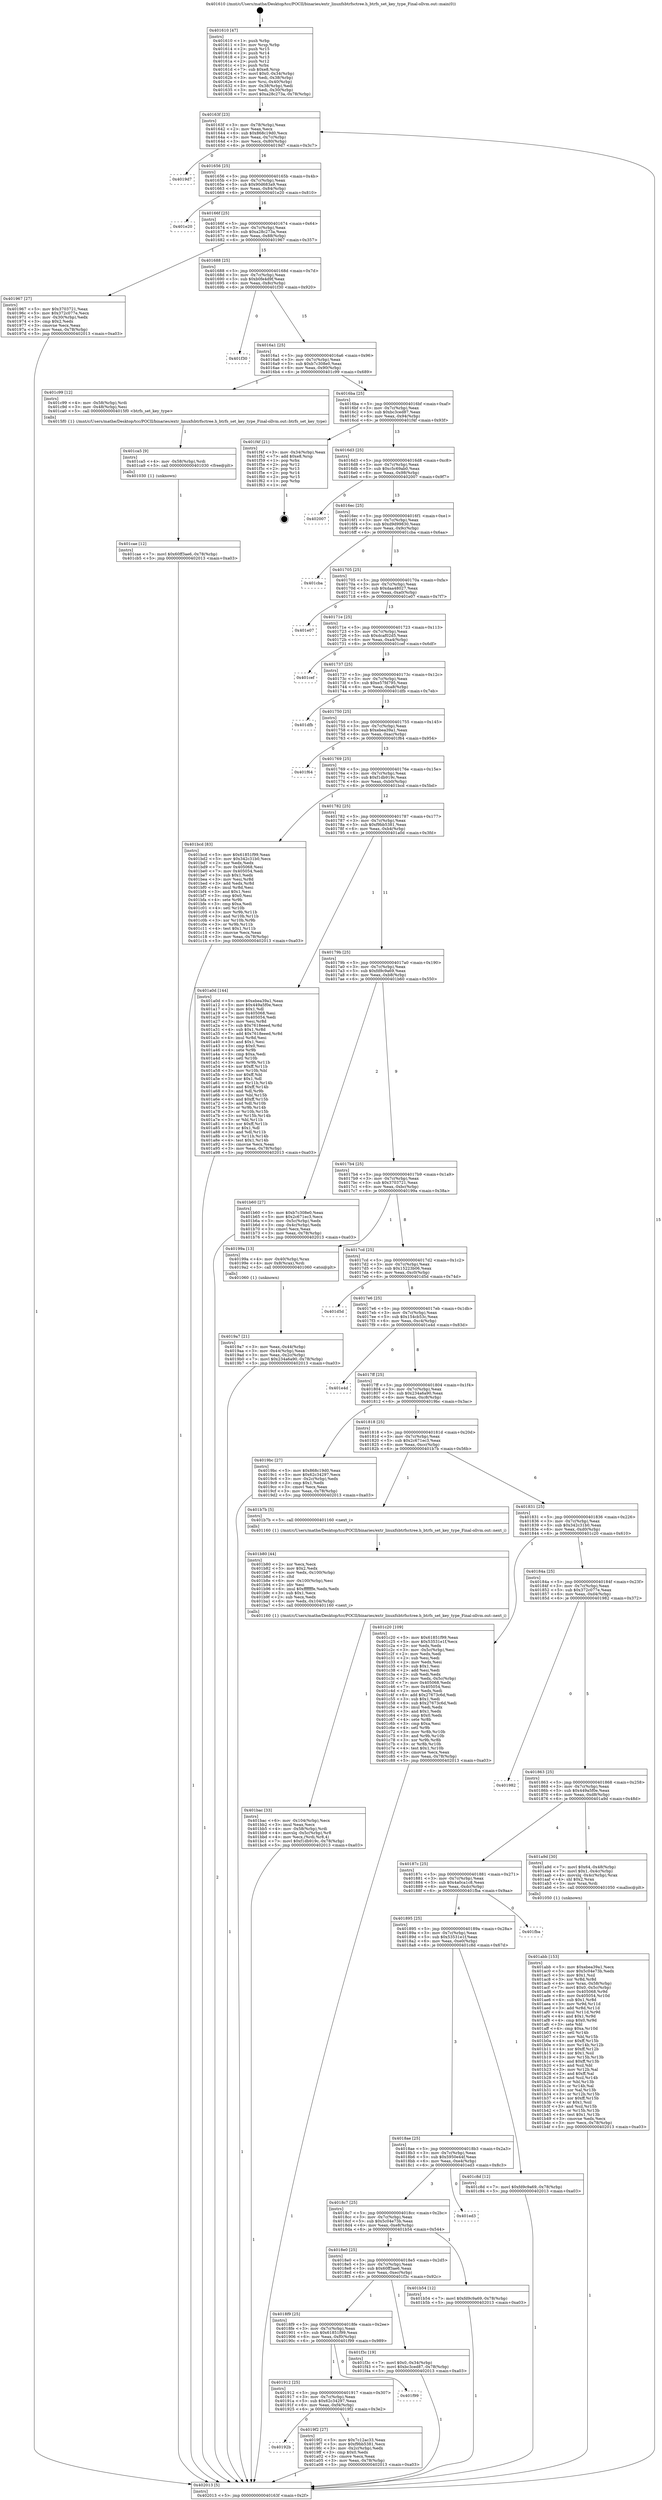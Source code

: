 digraph "0x401610" {
  label = "0x401610 (/mnt/c/Users/mathe/Desktop/tcc/POCII/binaries/extr_linuxfsbtrfsctree.h_btrfs_set_key_type_Final-ollvm.out::main(0))"
  labelloc = "t"
  node[shape=record]

  Entry [label="",width=0.3,height=0.3,shape=circle,fillcolor=black,style=filled]
  "0x40163f" [label="{
     0x40163f [23]\l
     | [instrs]\l
     &nbsp;&nbsp;0x40163f \<+3\>: mov -0x78(%rbp),%eax\l
     &nbsp;&nbsp;0x401642 \<+2\>: mov %eax,%ecx\l
     &nbsp;&nbsp;0x401644 \<+6\>: sub $0x868c19d0,%ecx\l
     &nbsp;&nbsp;0x40164a \<+3\>: mov %eax,-0x7c(%rbp)\l
     &nbsp;&nbsp;0x40164d \<+3\>: mov %ecx,-0x80(%rbp)\l
     &nbsp;&nbsp;0x401650 \<+6\>: je 00000000004019d7 \<main+0x3c7\>\l
  }"]
  "0x4019d7" [label="{
     0x4019d7\l
  }", style=dashed]
  "0x401656" [label="{
     0x401656 [25]\l
     | [instrs]\l
     &nbsp;&nbsp;0x401656 \<+5\>: jmp 000000000040165b \<main+0x4b\>\l
     &nbsp;&nbsp;0x40165b \<+3\>: mov -0x7c(%rbp),%eax\l
     &nbsp;&nbsp;0x40165e \<+5\>: sub $0x90d683a9,%eax\l
     &nbsp;&nbsp;0x401663 \<+6\>: mov %eax,-0x84(%rbp)\l
     &nbsp;&nbsp;0x401669 \<+6\>: je 0000000000401e20 \<main+0x810\>\l
  }"]
  Exit [label="",width=0.3,height=0.3,shape=circle,fillcolor=black,style=filled,peripheries=2]
  "0x401e20" [label="{
     0x401e20\l
  }", style=dashed]
  "0x40166f" [label="{
     0x40166f [25]\l
     | [instrs]\l
     &nbsp;&nbsp;0x40166f \<+5\>: jmp 0000000000401674 \<main+0x64\>\l
     &nbsp;&nbsp;0x401674 \<+3\>: mov -0x7c(%rbp),%eax\l
     &nbsp;&nbsp;0x401677 \<+5\>: sub $0xa28c273a,%eax\l
     &nbsp;&nbsp;0x40167c \<+6\>: mov %eax,-0x88(%rbp)\l
     &nbsp;&nbsp;0x401682 \<+6\>: je 0000000000401967 \<main+0x357\>\l
  }"]
  "0x401cae" [label="{
     0x401cae [12]\l
     | [instrs]\l
     &nbsp;&nbsp;0x401cae \<+7\>: movl $0x60ff3ae6,-0x78(%rbp)\l
     &nbsp;&nbsp;0x401cb5 \<+5\>: jmp 0000000000402013 \<main+0xa03\>\l
  }"]
  "0x401967" [label="{
     0x401967 [27]\l
     | [instrs]\l
     &nbsp;&nbsp;0x401967 \<+5\>: mov $0x3703721,%eax\l
     &nbsp;&nbsp;0x40196c \<+5\>: mov $0x372c077e,%ecx\l
     &nbsp;&nbsp;0x401971 \<+3\>: mov -0x30(%rbp),%edx\l
     &nbsp;&nbsp;0x401974 \<+3\>: cmp $0x2,%edx\l
     &nbsp;&nbsp;0x401977 \<+3\>: cmovne %ecx,%eax\l
     &nbsp;&nbsp;0x40197a \<+3\>: mov %eax,-0x78(%rbp)\l
     &nbsp;&nbsp;0x40197d \<+5\>: jmp 0000000000402013 \<main+0xa03\>\l
  }"]
  "0x401688" [label="{
     0x401688 [25]\l
     | [instrs]\l
     &nbsp;&nbsp;0x401688 \<+5\>: jmp 000000000040168d \<main+0x7d\>\l
     &nbsp;&nbsp;0x40168d \<+3\>: mov -0x7c(%rbp),%eax\l
     &nbsp;&nbsp;0x401690 \<+5\>: sub $0xb0fe4d9f,%eax\l
     &nbsp;&nbsp;0x401695 \<+6\>: mov %eax,-0x8c(%rbp)\l
     &nbsp;&nbsp;0x40169b \<+6\>: je 0000000000401f30 \<main+0x920\>\l
  }"]
  "0x402013" [label="{
     0x402013 [5]\l
     | [instrs]\l
     &nbsp;&nbsp;0x402013 \<+5\>: jmp 000000000040163f \<main+0x2f\>\l
  }"]
  "0x401610" [label="{
     0x401610 [47]\l
     | [instrs]\l
     &nbsp;&nbsp;0x401610 \<+1\>: push %rbp\l
     &nbsp;&nbsp;0x401611 \<+3\>: mov %rsp,%rbp\l
     &nbsp;&nbsp;0x401614 \<+2\>: push %r15\l
     &nbsp;&nbsp;0x401616 \<+2\>: push %r14\l
     &nbsp;&nbsp;0x401618 \<+2\>: push %r13\l
     &nbsp;&nbsp;0x40161a \<+2\>: push %r12\l
     &nbsp;&nbsp;0x40161c \<+1\>: push %rbx\l
     &nbsp;&nbsp;0x40161d \<+7\>: sub $0xe8,%rsp\l
     &nbsp;&nbsp;0x401624 \<+7\>: movl $0x0,-0x34(%rbp)\l
     &nbsp;&nbsp;0x40162b \<+3\>: mov %edi,-0x38(%rbp)\l
     &nbsp;&nbsp;0x40162e \<+4\>: mov %rsi,-0x40(%rbp)\l
     &nbsp;&nbsp;0x401632 \<+3\>: mov -0x38(%rbp),%edi\l
     &nbsp;&nbsp;0x401635 \<+3\>: mov %edi,-0x30(%rbp)\l
     &nbsp;&nbsp;0x401638 \<+7\>: movl $0xa28c273a,-0x78(%rbp)\l
  }"]
  "0x401ca5" [label="{
     0x401ca5 [9]\l
     | [instrs]\l
     &nbsp;&nbsp;0x401ca5 \<+4\>: mov -0x58(%rbp),%rdi\l
     &nbsp;&nbsp;0x401ca9 \<+5\>: call 0000000000401030 \<free@plt\>\l
     | [calls]\l
     &nbsp;&nbsp;0x401030 \{1\} (unknown)\l
  }"]
  "0x401f30" [label="{
     0x401f30\l
  }", style=dashed]
  "0x4016a1" [label="{
     0x4016a1 [25]\l
     | [instrs]\l
     &nbsp;&nbsp;0x4016a1 \<+5\>: jmp 00000000004016a6 \<main+0x96\>\l
     &nbsp;&nbsp;0x4016a6 \<+3\>: mov -0x7c(%rbp),%eax\l
     &nbsp;&nbsp;0x4016a9 \<+5\>: sub $0xb7c308e0,%eax\l
     &nbsp;&nbsp;0x4016ae \<+6\>: mov %eax,-0x90(%rbp)\l
     &nbsp;&nbsp;0x4016b4 \<+6\>: je 0000000000401c99 \<main+0x689\>\l
  }"]
  "0x401bac" [label="{
     0x401bac [33]\l
     | [instrs]\l
     &nbsp;&nbsp;0x401bac \<+6\>: mov -0x104(%rbp),%ecx\l
     &nbsp;&nbsp;0x401bb2 \<+3\>: imul %eax,%ecx\l
     &nbsp;&nbsp;0x401bb5 \<+4\>: mov -0x58(%rbp),%rdi\l
     &nbsp;&nbsp;0x401bb9 \<+4\>: movslq -0x5c(%rbp),%r8\l
     &nbsp;&nbsp;0x401bbd \<+4\>: mov %ecx,(%rdi,%r8,4)\l
     &nbsp;&nbsp;0x401bc1 \<+7\>: movl $0xf1db919c,-0x78(%rbp)\l
     &nbsp;&nbsp;0x401bc8 \<+5\>: jmp 0000000000402013 \<main+0xa03\>\l
  }"]
  "0x401c99" [label="{
     0x401c99 [12]\l
     | [instrs]\l
     &nbsp;&nbsp;0x401c99 \<+4\>: mov -0x58(%rbp),%rdi\l
     &nbsp;&nbsp;0x401c9d \<+3\>: mov -0x48(%rbp),%esi\l
     &nbsp;&nbsp;0x401ca0 \<+5\>: call 00000000004015f0 \<btrfs_set_key_type\>\l
     | [calls]\l
     &nbsp;&nbsp;0x4015f0 \{1\} (/mnt/c/Users/mathe/Desktop/tcc/POCII/binaries/extr_linuxfsbtrfsctree.h_btrfs_set_key_type_Final-ollvm.out::btrfs_set_key_type)\l
  }"]
  "0x4016ba" [label="{
     0x4016ba [25]\l
     | [instrs]\l
     &nbsp;&nbsp;0x4016ba \<+5\>: jmp 00000000004016bf \<main+0xaf\>\l
     &nbsp;&nbsp;0x4016bf \<+3\>: mov -0x7c(%rbp),%eax\l
     &nbsp;&nbsp;0x4016c2 \<+5\>: sub $0xbc3ced87,%eax\l
     &nbsp;&nbsp;0x4016c7 \<+6\>: mov %eax,-0x94(%rbp)\l
     &nbsp;&nbsp;0x4016cd \<+6\>: je 0000000000401f4f \<main+0x93f\>\l
  }"]
  "0x401b80" [label="{
     0x401b80 [44]\l
     | [instrs]\l
     &nbsp;&nbsp;0x401b80 \<+2\>: xor %ecx,%ecx\l
     &nbsp;&nbsp;0x401b82 \<+5\>: mov $0x2,%edx\l
     &nbsp;&nbsp;0x401b87 \<+6\>: mov %edx,-0x100(%rbp)\l
     &nbsp;&nbsp;0x401b8d \<+1\>: cltd\l
     &nbsp;&nbsp;0x401b8e \<+6\>: mov -0x100(%rbp),%esi\l
     &nbsp;&nbsp;0x401b94 \<+2\>: idiv %esi\l
     &nbsp;&nbsp;0x401b96 \<+6\>: imul $0xfffffffe,%edx,%edx\l
     &nbsp;&nbsp;0x401b9c \<+3\>: sub $0x1,%ecx\l
     &nbsp;&nbsp;0x401b9f \<+2\>: sub %ecx,%edx\l
     &nbsp;&nbsp;0x401ba1 \<+6\>: mov %edx,-0x104(%rbp)\l
     &nbsp;&nbsp;0x401ba7 \<+5\>: call 0000000000401160 \<next_i\>\l
     | [calls]\l
     &nbsp;&nbsp;0x401160 \{1\} (/mnt/c/Users/mathe/Desktop/tcc/POCII/binaries/extr_linuxfsbtrfsctree.h_btrfs_set_key_type_Final-ollvm.out::next_i)\l
  }"]
  "0x401f4f" [label="{
     0x401f4f [21]\l
     | [instrs]\l
     &nbsp;&nbsp;0x401f4f \<+3\>: mov -0x34(%rbp),%eax\l
     &nbsp;&nbsp;0x401f52 \<+7\>: add $0xe8,%rsp\l
     &nbsp;&nbsp;0x401f59 \<+1\>: pop %rbx\l
     &nbsp;&nbsp;0x401f5a \<+2\>: pop %r12\l
     &nbsp;&nbsp;0x401f5c \<+2\>: pop %r13\l
     &nbsp;&nbsp;0x401f5e \<+2\>: pop %r14\l
     &nbsp;&nbsp;0x401f60 \<+2\>: pop %r15\l
     &nbsp;&nbsp;0x401f62 \<+1\>: pop %rbp\l
     &nbsp;&nbsp;0x401f63 \<+1\>: ret\l
  }"]
  "0x4016d3" [label="{
     0x4016d3 [25]\l
     | [instrs]\l
     &nbsp;&nbsp;0x4016d3 \<+5\>: jmp 00000000004016d8 \<main+0xc8\>\l
     &nbsp;&nbsp;0x4016d8 \<+3\>: mov -0x7c(%rbp),%eax\l
     &nbsp;&nbsp;0x4016db \<+5\>: sub $0xc5c69ab0,%eax\l
     &nbsp;&nbsp;0x4016e0 \<+6\>: mov %eax,-0x98(%rbp)\l
     &nbsp;&nbsp;0x4016e6 \<+6\>: je 0000000000402007 \<main+0x9f7\>\l
  }"]
  "0x401abb" [label="{
     0x401abb [153]\l
     | [instrs]\l
     &nbsp;&nbsp;0x401abb \<+5\>: mov $0xebea39a1,%ecx\l
     &nbsp;&nbsp;0x401ac0 \<+5\>: mov $0x5c04e73b,%edx\l
     &nbsp;&nbsp;0x401ac5 \<+3\>: mov $0x1,%sil\l
     &nbsp;&nbsp;0x401ac8 \<+3\>: xor %r8d,%r8d\l
     &nbsp;&nbsp;0x401acb \<+4\>: mov %rax,-0x58(%rbp)\l
     &nbsp;&nbsp;0x401acf \<+7\>: movl $0x0,-0x5c(%rbp)\l
     &nbsp;&nbsp;0x401ad6 \<+8\>: mov 0x405068,%r9d\l
     &nbsp;&nbsp;0x401ade \<+8\>: mov 0x405054,%r10d\l
     &nbsp;&nbsp;0x401ae6 \<+4\>: sub $0x1,%r8d\l
     &nbsp;&nbsp;0x401aea \<+3\>: mov %r9d,%r11d\l
     &nbsp;&nbsp;0x401aed \<+3\>: add %r8d,%r11d\l
     &nbsp;&nbsp;0x401af0 \<+4\>: imul %r11d,%r9d\l
     &nbsp;&nbsp;0x401af4 \<+4\>: and $0x1,%r9d\l
     &nbsp;&nbsp;0x401af8 \<+4\>: cmp $0x0,%r9d\l
     &nbsp;&nbsp;0x401afc \<+3\>: sete %bl\l
     &nbsp;&nbsp;0x401aff \<+4\>: cmp $0xa,%r10d\l
     &nbsp;&nbsp;0x401b03 \<+4\>: setl %r14b\l
     &nbsp;&nbsp;0x401b07 \<+3\>: mov %bl,%r15b\l
     &nbsp;&nbsp;0x401b0a \<+4\>: xor $0xff,%r15b\l
     &nbsp;&nbsp;0x401b0e \<+3\>: mov %r14b,%r12b\l
     &nbsp;&nbsp;0x401b11 \<+4\>: xor $0xff,%r12b\l
     &nbsp;&nbsp;0x401b15 \<+4\>: xor $0x1,%sil\l
     &nbsp;&nbsp;0x401b19 \<+3\>: mov %r15b,%r13b\l
     &nbsp;&nbsp;0x401b1c \<+4\>: and $0xff,%r13b\l
     &nbsp;&nbsp;0x401b20 \<+3\>: and %sil,%bl\l
     &nbsp;&nbsp;0x401b23 \<+3\>: mov %r12b,%al\l
     &nbsp;&nbsp;0x401b26 \<+2\>: and $0xff,%al\l
     &nbsp;&nbsp;0x401b28 \<+3\>: and %sil,%r14b\l
     &nbsp;&nbsp;0x401b2b \<+3\>: or %bl,%r13b\l
     &nbsp;&nbsp;0x401b2e \<+3\>: or %r14b,%al\l
     &nbsp;&nbsp;0x401b31 \<+3\>: xor %al,%r13b\l
     &nbsp;&nbsp;0x401b34 \<+3\>: or %r12b,%r15b\l
     &nbsp;&nbsp;0x401b37 \<+4\>: xor $0xff,%r15b\l
     &nbsp;&nbsp;0x401b3b \<+4\>: or $0x1,%sil\l
     &nbsp;&nbsp;0x401b3f \<+3\>: and %sil,%r15b\l
     &nbsp;&nbsp;0x401b42 \<+3\>: or %r15b,%r13b\l
     &nbsp;&nbsp;0x401b45 \<+4\>: test $0x1,%r13b\l
     &nbsp;&nbsp;0x401b49 \<+3\>: cmovne %edx,%ecx\l
     &nbsp;&nbsp;0x401b4c \<+3\>: mov %ecx,-0x78(%rbp)\l
     &nbsp;&nbsp;0x401b4f \<+5\>: jmp 0000000000402013 \<main+0xa03\>\l
  }"]
  "0x402007" [label="{
     0x402007\l
  }", style=dashed]
  "0x4016ec" [label="{
     0x4016ec [25]\l
     | [instrs]\l
     &nbsp;&nbsp;0x4016ec \<+5\>: jmp 00000000004016f1 \<main+0xe1\>\l
     &nbsp;&nbsp;0x4016f1 \<+3\>: mov -0x7c(%rbp),%eax\l
     &nbsp;&nbsp;0x4016f4 \<+5\>: sub $0xd9d99830,%eax\l
     &nbsp;&nbsp;0x4016f9 \<+6\>: mov %eax,-0x9c(%rbp)\l
     &nbsp;&nbsp;0x4016ff \<+6\>: je 0000000000401cba \<main+0x6aa\>\l
  }"]
  "0x40192b" [label="{
     0x40192b\l
  }", style=dashed]
  "0x401cba" [label="{
     0x401cba\l
  }", style=dashed]
  "0x401705" [label="{
     0x401705 [25]\l
     | [instrs]\l
     &nbsp;&nbsp;0x401705 \<+5\>: jmp 000000000040170a \<main+0xfa\>\l
     &nbsp;&nbsp;0x40170a \<+3\>: mov -0x7c(%rbp),%eax\l
     &nbsp;&nbsp;0x40170d \<+5\>: sub $0xdaa48027,%eax\l
     &nbsp;&nbsp;0x401712 \<+6\>: mov %eax,-0xa0(%rbp)\l
     &nbsp;&nbsp;0x401718 \<+6\>: je 0000000000401e07 \<main+0x7f7\>\l
  }"]
  "0x4019f2" [label="{
     0x4019f2 [27]\l
     | [instrs]\l
     &nbsp;&nbsp;0x4019f2 \<+5\>: mov $0x7c12ac33,%eax\l
     &nbsp;&nbsp;0x4019f7 \<+5\>: mov $0xf9bb5381,%ecx\l
     &nbsp;&nbsp;0x4019fc \<+3\>: mov -0x2c(%rbp),%edx\l
     &nbsp;&nbsp;0x4019ff \<+3\>: cmp $0x0,%edx\l
     &nbsp;&nbsp;0x401a02 \<+3\>: cmove %ecx,%eax\l
     &nbsp;&nbsp;0x401a05 \<+3\>: mov %eax,-0x78(%rbp)\l
     &nbsp;&nbsp;0x401a08 \<+5\>: jmp 0000000000402013 \<main+0xa03\>\l
  }"]
  "0x401e07" [label="{
     0x401e07\l
  }", style=dashed]
  "0x40171e" [label="{
     0x40171e [25]\l
     | [instrs]\l
     &nbsp;&nbsp;0x40171e \<+5\>: jmp 0000000000401723 \<main+0x113\>\l
     &nbsp;&nbsp;0x401723 \<+3\>: mov -0x7c(%rbp),%eax\l
     &nbsp;&nbsp;0x401726 \<+5\>: sub $0xdcaf02d5,%eax\l
     &nbsp;&nbsp;0x40172b \<+6\>: mov %eax,-0xa4(%rbp)\l
     &nbsp;&nbsp;0x401731 \<+6\>: je 0000000000401cef \<main+0x6df\>\l
  }"]
  "0x401912" [label="{
     0x401912 [25]\l
     | [instrs]\l
     &nbsp;&nbsp;0x401912 \<+5\>: jmp 0000000000401917 \<main+0x307\>\l
     &nbsp;&nbsp;0x401917 \<+3\>: mov -0x7c(%rbp),%eax\l
     &nbsp;&nbsp;0x40191a \<+5\>: sub $0x62c34297,%eax\l
     &nbsp;&nbsp;0x40191f \<+6\>: mov %eax,-0xf4(%rbp)\l
     &nbsp;&nbsp;0x401925 \<+6\>: je 00000000004019f2 \<main+0x3e2\>\l
  }"]
  "0x401cef" [label="{
     0x401cef\l
  }", style=dashed]
  "0x401737" [label="{
     0x401737 [25]\l
     | [instrs]\l
     &nbsp;&nbsp;0x401737 \<+5\>: jmp 000000000040173c \<main+0x12c\>\l
     &nbsp;&nbsp;0x40173c \<+3\>: mov -0x7c(%rbp),%eax\l
     &nbsp;&nbsp;0x40173f \<+5\>: sub $0xe57fd795,%eax\l
     &nbsp;&nbsp;0x401744 \<+6\>: mov %eax,-0xa8(%rbp)\l
     &nbsp;&nbsp;0x40174a \<+6\>: je 0000000000401dfb \<main+0x7eb\>\l
  }"]
  "0x401f99" [label="{
     0x401f99\l
  }", style=dashed]
  "0x401dfb" [label="{
     0x401dfb\l
  }", style=dashed]
  "0x401750" [label="{
     0x401750 [25]\l
     | [instrs]\l
     &nbsp;&nbsp;0x401750 \<+5\>: jmp 0000000000401755 \<main+0x145\>\l
     &nbsp;&nbsp;0x401755 \<+3\>: mov -0x7c(%rbp),%eax\l
     &nbsp;&nbsp;0x401758 \<+5\>: sub $0xebea39a1,%eax\l
     &nbsp;&nbsp;0x40175d \<+6\>: mov %eax,-0xac(%rbp)\l
     &nbsp;&nbsp;0x401763 \<+6\>: je 0000000000401f64 \<main+0x954\>\l
  }"]
  "0x4018f9" [label="{
     0x4018f9 [25]\l
     | [instrs]\l
     &nbsp;&nbsp;0x4018f9 \<+5\>: jmp 00000000004018fe \<main+0x2ee\>\l
     &nbsp;&nbsp;0x4018fe \<+3\>: mov -0x7c(%rbp),%eax\l
     &nbsp;&nbsp;0x401901 \<+5\>: sub $0x61851f99,%eax\l
     &nbsp;&nbsp;0x401906 \<+6\>: mov %eax,-0xf0(%rbp)\l
     &nbsp;&nbsp;0x40190c \<+6\>: je 0000000000401f99 \<main+0x989\>\l
  }"]
  "0x401f64" [label="{
     0x401f64\l
  }", style=dashed]
  "0x401769" [label="{
     0x401769 [25]\l
     | [instrs]\l
     &nbsp;&nbsp;0x401769 \<+5\>: jmp 000000000040176e \<main+0x15e\>\l
     &nbsp;&nbsp;0x40176e \<+3\>: mov -0x7c(%rbp),%eax\l
     &nbsp;&nbsp;0x401771 \<+5\>: sub $0xf1db919c,%eax\l
     &nbsp;&nbsp;0x401776 \<+6\>: mov %eax,-0xb0(%rbp)\l
     &nbsp;&nbsp;0x40177c \<+6\>: je 0000000000401bcd \<main+0x5bd\>\l
  }"]
  "0x401f3c" [label="{
     0x401f3c [19]\l
     | [instrs]\l
     &nbsp;&nbsp;0x401f3c \<+7\>: movl $0x0,-0x34(%rbp)\l
     &nbsp;&nbsp;0x401f43 \<+7\>: movl $0xbc3ced87,-0x78(%rbp)\l
     &nbsp;&nbsp;0x401f4a \<+5\>: jmp 0000000000402013 \<main+0xa03\>\l
  }"]
  "0x401bcd" [label="{
     0x401bcd [83]\l
     | [instrs]\l
     &nbsp;&nbsp;0x401bcd \<+5\>: mov $0x61851f99,%eax\l
     &nbsp;&nbsp;0x401bd2 \<+5\>: mov $0x342c31b0,%ecx\l
     &nbsp;&nbsp;0x401bd7 \<+2\>: xor %edx,%edx\l
     &nbsp;&nbsp;0x401bd9 \<+7\>: mov 0x405068,%esi\l
     &nbsp;&nbsp;0x401be0 \<+7\>: mov 0x405054,%edi\l
     &nbsp;&nbsp;0x401be7 \<+3\>: sub $0x1,%edx\l
     &nbsp;&nbsp;0x401bea \<+3\>: mov %esi,%r8d\l
     &nbsp;&nbsp;0x401bed \<+3\>: add %edx,%r8d\l
     &nbsp;&nbsp;0x401bf0 \<+4\>: imul %r8d,%esi\l
     &nbsp;&nbsp;0x401bf4 \<+3\>: and $0x1,%esi\l
     &nbsp;&nbsp;0x401bf7 \<+3\>: cmp $0x0,%esi\l
     &nbsp;&nbsp;0x401bfa \<+4\>: sete %r9b\l
     &nbsp;&nbsp;0x401bfe \<+3\>: cmp $0xa,%edi\l
     &nbsp;&nbsp;0x401c01 \<+4\>: setl %r10b\l
     &nbsp;&nbsp;0x401c05 \<+3\>: mov %r9b,%r11b\l
     &nbsp;&nbsp;0x401c08 \<+3\>: and %r10b,%r11b\l
     &nbsp;&nbsp;0x401c0b \<+3\>: xor %r10b,%r9b\l
     &nbsp;&nbsp;0x401c0e \<+3\>: or %r9b,%r11b\l
     &nbsp;&nbsp;0x401c11 \<+4\>: test $0x1,%r11b\l
     &nbsp;&nbsp;0x401c15 \<+3\>: cmovne %ecx,%eax\l
     &nbsp;&nbsp;0x401c18 \<+3\>: mov %eax,-0x78(%rbp)\l
     &nbsp;&nbsp;0x401c1b \<+5\>: jmp 0000000000402013 \<main+0xa03\>\l
  }"]
  "0x401782" [label="{
     0x401782 [25]\l
     | [instrs]\l
     &nbsp;&nbsp;0x401782 \<+5\>: jmp 0000000000401787 \<main+0x177\>\l
     &nbsp;&nbsp;0x401787 \<+3\>: mov -0x7c(%rbp),%eax\l
     &nbsp;&nbsp;0x40178a \<+5\>: sub $0xf9bb5381,%eax\l
     &nbsp;&nbsp;0x40178f \<+6\>: mov %eax,-0xb4(%rbp)\l
     &nbsp;&nbsp;0x401795 \<+6\>: je 0000000000401a0d \<main+0x3fd\>\l
  }"]
  "0x4018e0" [label="{
     0x4018e0 [25]\l
     | [instrs]\l
     &nbsp;&nbsp;0x4018e0 \<+5\>: jmp 00000000004018e5 \<main+0x2d5\>\l
     &nbsp;&nbsp;0x4018e5 \<+3\>: mov -0x7c(%rbp),%eax\l
     &nbsp;&nbsp;0x4018e8 \<+5\>: sub $0x60ff3ae6,%eax\l
     &nbsp;&nbsp;0x4018ed \<+6\>: mov %eax,-0xec(%rbp)\l
     &nbsp;&nbsp;0x4018f3 \<+6\>: je 0000000000401f3c \<main+0x92c\>\l
  }"]
  "0x401a0d" [label="{
     0x401a0d [144]\l
     | [instrs]\l
     &nbsp;&nbsp;0x401a0d \<+5\>: mov $0xebea39a1,%eax\l
     &nbsp;&nbsp;0x401a12 \<+5\>: mov $0x449a5f0e,%ecx\l
     &nbsp;&nbsp;0x401a17 \<+2\>: mov $0x1,%dl\l
     &nbsp;&nbsp;0x401a19 \<+7\>: mov 0x405068,%esi\l
     &nbsp;&nbsp;0x401a20 \<+7\>: mov 0x405054,%edi\l
     &nbsp;&nbsp;0x401a27 \<+3\>: mov %esi,%r8d\l
     &nbsp;&nbsp;0x401a2a \<+7\>: sub $0x7618eeed,%r8d\l
     &nbsp;&nbsp;0x401a31 \<+4\>: sub $0x1,%r8d\l
     &nbsp;&nbsp;0x401a35 \<+7\>: add $0x7618eeed,%r8d\l
     &nbsp;&nbsp;0x401a3c \<+4\>: imul %r8d,%esi\l
     &nbsp;&nbsp;0x401a40 \<+3\>: and $0x1,%esi\l
     &nbsp;&nbsp;0x401a43 \<+3\>: cmp $0x0,%esi\l
     &nbsp;&nbsp;0x401a46 \<+4\>: sete %r9b\l
     &nbsp;&nbsp;0x401a4a \<+3\>: cmp $0xa,%edi\l
     &nbsp;&nbsp;0x401a4d \<+4\>: setl %r10b\l
     &nbsp;&nbsp;0x401a51 \<+3\>: mov %r9b,%r11b\l
     &nbsp;&nbsp;0x401a54 \<+4\>: xor $0xff,%r11b\l
     &nbsp;&nbsp;0x401a58 \<+3\>: mov %r10b,%bl\l
     &nbsp;&nbsp;0x401a5b \<+3\>: xor $0xff,%bl\l
     &nbsp;&nbsp;0x401a5e \<+3\>: xor $0x1,%dl\l
     &nbsp;&nbsp;0x401a61 \<+3\>: mov %r11b,%r14b\l
     &nbsp;&nbsp;0x401a64 \<+4\>: and $0xff,%r14b\l
     &nbsp;&nbsp;0x401a68 \<+3\>: and %dl,%r9b\l
     &nbsp;&nbsp;0x401a6b \<+3\>: mov %bl,%r15b\l
     &nbsp;&nbsp;0x401a6e \<+4\>: and $0xff,%r15b\l
     &nbsp;&nbsp;0x401a72 \<+3\>: and %dl,%r10b\l
     &nbsp;&nbsp;0x401a75 \<+3\>: or %r9b,%r14b\l
     &nbsp;&nbsp;0x401a78 \<+3\>: or %r10b,%r15b\l
     &nbsp;&nbsp;0x401a7b \<+3\>: xor %r15b,%r14b\l
     &nbsp;&nbsp;0x401a7e \<+3\>: or %bl,%r11b\l
     &nbsp;&nbsp;0x401a81 \<+4\>: xor $0xff,%r11b\l
     &nbsp;&nbsp;0x401a85 \<+3\>: or $0x1,%dl\l
     &nbsp;&nbsp;0x401a88 \<+3\>: and %dl,%r11b\l
     &nbsp;&nbsp;0x401a8b \<+3\>: or %r11b,%r14b\l
     &nbsp;&nbsp;0x401a8e \<+4\>: test $0x1,%r14b\l
     &nbsp;&nbsp;0x401a92 \<+3\>: cmovne %ecx,%eax\l
     &nbsp;&nbsp;0x401a95 \<+3\>: mov %eax,-0x78(%rbp)\l
     &nbsp;&nbsp;0x401a98 \<+5\>: jmp 0000000000402013 \<main+0xa03\>\l
  }"]
  "0x40179b" [label="{
     0x40179b [25]\l
     | [instrs]\l
     &nbsp;&nbsp;0x40179b \<+5\>: jmp 00000000004017a0 \<main+0x190\>\l
     &nbsp;&nbsp;0x4017a0 \<+3\>: mov -0x7c(%rbp),%eax\l
     &nbsp;&nbsp;0x4017a3 \<+5\>: sub $0xfd9c9a69,%eax\l
     &nbsp;&nbsp;0x4017a8 \<+6\>: mov %eax,-0xb8(%rbp)\l
     &nbsp;&nbsp;0x4017ae \<+6\>: je 0000000000401b60 \<main+0x550\>\l
  }"]
  "0x401b54" [label="{
     0x401b54 [12]\l
     | [instrs]\l
     &nbsp;&nbsp;0x401b54 \<+7\>: movl $0xfd9c9a69,-0x78(%rbp)\l
     &nbsp;&nbsp;0x401b5b \<+5\>: jmp 0000000000402013 \<main+0xa03\>\l
  }"]
  "0x401b60" [label="{
     0x401b60 [27]\l
     | [instrs]\l
     &nbsp;&nbsp;0x401b60 \<+5\>: mov $0xb7c308e0,%eax\l
     &nbsp;&nbsp;0x401b65 \<+5\>: mov $0x2c671ec3,%ecx\l
     &nbsp;&nbsp;0x401b6a \<+3\>: mov -0x5c(%rbp),%edx\l
     &nbsp;&nbsp;0x401b6d \<+3\>: cmp -0x4c(%rbp),%edx\l
     &nbsp;&nbsp;0x401b70 \<+3\>: cmovl %ecx,%eax\l
     &nbsp;&nbsp;0x401b73 \<+3\>: mov %eax,-0x78(%rbp)\l
     &nbsp;&nbsp;0x401b76 \<+5\>: jmp 0000000000402013 \<main+0xa03\>\l
  }"]
  "0x4017b4" [label="{
     0x4017b4 [25]\l
     | [instrs]\l
     &nbsp;&nbsp;0x4017b4 \<+5\>: jmp 00000000004017b9 \<main+0x1a9\>\l
     &nbsp;&nbsp;0x4017b9 \<+3\>: mov -0x7c(%rbp),%eax\l
     &nbsp;&nbsp;0x4017bc \<+5\>: sub $0x3703721,%eax\l
     &nbsp;&nbsp;0x4017c1 \<+6\>: mov %eax,-0xbc(%rbp)\l
     &nbsp;&nbsp;0x4017c7 \<+6\>: je 000000000040199a \<main+0x38a\>\l
  }"]
  "0x4018c7" [label="{
     0x4018c7 [25]\l
     | [instrs]\l
     &nbsp;&nbsp;0x4018c7 \<+5\>: jmp 00000000004018cc \<main+0x2bc\>\l
     &nbsp;&nbsp;0x4018cc \<+3\>: mov -0x7c(%rbp),%eax\l
     &nbsp;&nbsp;0x4018cf \<+5\>: sub $0x5c04e73b,%eax\l
     &nbsp;&nbsp;0x4018d4 \<+6\>: mov %eax,-0xe8(%rbp)\l
     &nbsp;&nbsp;0x4018da \<+6\>: je 0000000000401b54 \<main+0x544\>\l
  }"]
  "0x40199a" [label="{
     0x40199a [13]\l
     | [instrs]\l
     &nbsp;&nbsp;0x40199a \<+4\>: mov -0x40(%rbp),%rax\l
     &nbsp;&nbsp;0x40199e \<+4\>: mov 0x8(%rax),%rdi\l
     &nbsp;&nbsp;0x4019a2 \<+5\>: call 0000000000401060 \<atoi@plt\>\l
     | [calls]\l
     &nbsp;&nbsp;0x401060 \{1\} (unknown)\l
  }"]
  "0x4017cd" [label="{
     0x4017cd [25]\l
     | [instrs]\l
     &nbsp;&nbsp;0x4017cd \<+5\>: jmp 00000000004017d2 \<main+0x1c2\>\l
     &nbsp;&nbsp;0x4017d2 \<+3\>: mov -0x7c(%rbp),%eax\l
     &nbsp;&nbsp;0x4017d5 \<+5\>: sub $0x15223b06,%eax\l
     &nbsp;&nbsp;0x4017da \<+6\>: mov %eax,-0xc0(%rbp)\l
     &nbsp;&nbsp;0x4017e0 \<+6\>: je 0000000000401d5d \<main+0x74d\>\l
  }"]
  "0x4019a7" [label="{
     0x4019a7 [21]\l
     | [instrs]\l
     &nbsp;&nbsp;0x4019a7 \<+3\>: mov %eax,-0x44(%rbp)\l
     &nbsp;&nbsp;0x4019aa \<+3\>: mov -0x44(%rbp),%eax\l
     &nbsp;&nbsp;0x4019ad \<+3\>: mov %eax,-0x2c(%rbp)\l
     &nbsp;&nbsp;0x4019b0 \<+7\>: movl $0x234a6a90,-0x78(%rbp)\l
     &nbsp;&nbsp;0x4019b7 \<+5\>: jmp 0000000000402013 \<main+0xa03\>\l
  }"]
  "0x401ed3" [label="{
     0x401ed3\l
  }", style=dashed]
  "0x401d5d" [label="{
     0x401d5d\l
  }", style=dashed]
  "0x4017e6" [label="{
     0x4017e6 [25]\l
     | [instrs]\l
     &nbsp;&nbsp;0x4017e6 \<+5\>: jmp 00000000004017eb \<main+0x1db\>\l
     &nbsp;&nbsp;0x4017eb \<+3\>: mov -0x7c(%rbp),%eax\l
     &nbsp;&nbsp;0x4017ee \<+5\>: sub $0x154cb53c,%eax\l
     &nbsp;&nbsp;0x4017f3 \<+6\>: mov %eax,-0xc4(%rbp)\l
     &nbsp;&nbsp;0x4017f9 \<+6\>: je 0000000000401e4d \<main+0x83d\>\l
  }"]
  "0x4018ae" [label="{
     0x4018ae [25]\l
     | [instrs]\l
     &nbsp;&nbsp;0x4018ae \<+5\>: jmp 00000000004018b3 \<main+0x2a3\>\l
     &nbsp;&nbsp;0x4018b3 \<+3\>: mov -0x7c(%rbp),%eax\l
     &nbsp;&nbsp;0x4018b6 \<+5\>: sub $0x5950e44f,%eax\l
     &nbsp;&nbsp;0x4018bb \<+6\>: mov %eax,-0xe4(%rbp)\l
     &nbsp;&nbsp;0x4018c1 \<+6\>: je 0000000000401ed3 \<main+0x8c3\>\l
  }"]
  "0x401e4d" [label="{
     0x401e4d\l
  }", style=dashed]
  "0x4017ff" [label="{
     0x4017ff [25]\l
     | [instrs]\l
     &nbsp;&nbsp;0x4017ff \<+5\>: jmp 0000000000401804 \<main+0x1f4\>\l
     &nbsp;&nbsp;0x401804 \<+3\>: mov -0x7c(%rbp),%eax\l
     &nbsp;&nbsp;0x401807 \<+5\>: sub $0x234a6a90,%eax\l
     &nbsp;&nbsp;0x40180c \<+6\>: mov %eax,-0xc8(%rbp)\l
     &nbsp;&nbsp;0x401812 \<+6\>: je 00000000004019bc \<main+0x3ac\>\l
  }"]
  "0x401c8d" [label="{
     0x401c8d [12]\l
     | [instrs]\l
     &nbsp;&nbsp;0x401c8d \<+7\>: movl $0xfd9c9a69,-0x78(%rbp)\l
     &nbsp;&nbsp;0x401c94 \<+5\>: jmp 0000000000402013 \<main+0xa03\>\l
  }"]
  "0x4019bc" [label="{
     0x4019bc [27]\l
     | [instrs]\l
     &nbsp;&nbsp;0x4019bc \<+5\>: mov $0x868c19d0,%eax\l
     &nbsp;&nbsp;0x4019c1 \<+5\>: mov $0x62c34297,%ecx\l
     &nbsp;&nbsp;0x4019c6 \<+3\>: mov -0x2c(%rbp),%edx\l
     &nbsp;&nbsp;0x4019c9 \<+3\>: cmp $0x1,%edx\l
     &nbsp;&nbsp;0x4019cc \<+3\>: cmovl %ecx,%eax\l
     &nbsp;&nbsp;0x4019cf \<+3\>: mov %eax,-0x78(%rbp)\l
     &nbsp;&nbsp;0x4019d2 \<+5\>: jmp 0000000000402013 \<main+0xa03\>\l
  }"]
  "0x401818" [label="{
     0x401818 [25]\l
     | [instrs]\l
     &nbsp;&nbsp;0x401818 \<+5\>: jmp 000000000040181d \<main+0x20d\>\l
     &nbsp;&nbsp;0x40181d \<+3\>: mov -0x7c(%rbp),%eax\l
     &nbsp;&nbsp;0x401820 \<+5\>: sub $0x2c671ec3,%eax\l
     &nbsp;&nbsp;0x401825 \<+6\>: mov %eax,-0xcc(%rbp)\l
     &nbsp;&nbsp;0x40182b \<+6\>: je 0000000000401b7b \<main+0x56b\>\l
  }"]
  "0x401895" [label="{
     0x401895 [25]\l
     | [instrs]\l
     &nbsp;&nbsp;0x401895 \<+5\>: jmp 000000000040189a \<main+0x28a\>\l
     &nbsp;&nbsp;0x40189a \<+3\>: mov -0x7c(%rbp),%eax\l
     &nbsp;&nbsp;0x40189d \<+5\>: sub $0x53531e1f,%eax\l
     &nbsp;&nbsp;0x4018a2 \<+6\>: mov %eax,-0xe0(%rbp)\l
     &nbsp;&nbsp;0x4018a8 \<+6\>: je 0000000000401c8d \<main+0x67d\>\l
  }"]
  "0x401b7b" [label="{
     0x401b7b [5]\l
     | [instrs]\l
     &nbsp;&nbsp;0x401b7b \<+5\>: call 0000000000401160 \<next_i\>\l
     | [calls]\l
     &nbsp;&nbsp;0x401160 \{1\} (/mnt/c/Users/mathe/Desktop/tcc/POCII/binaries/extr_linuxfsbtrfsctree.h_btrfs_set_key_type_Final-ollvm.out::next_i)\l
  }"]
  "0x401831" [label="{
     0x401831 [25]\l
     | [instrs]\l
     &nbsp;&nbsp;0x401831 \<+5\>: jmp 0000000000401836 \<main+0x226\>\l
     &nbsp;&nbsp;0x401836 \<+3\>: mov -0x7c(%rbp),%eax\l
     &nbsp;&nbsp;0x401839 \<+5\>: sub $0x342c31b0,%eax\l
     &nbsp;&nbsp;0x40183e \<+6\>: mov %eax,-0xd0(%rbp)\l
     &nbsp;&nbsp;0x401844 \<+6\>: je 0000000000401c20 \<main+0x610\>\l
  }"]
  "0x401fba" [label="{
     0x401fba\l
  }", style=dashed]
  "0x401c20" [label="{
     0x401c20 [109]\l
     | [instrs]\l
     &nbsp;&nbsp;0x401c20 \<+5\>: mov $0x61851f99,%eax\l
     &nbsp;&nbsp;0x401c25 \<+5\>: mov $0x53531e1f,%ecx\l
     &nbsp;&nbsp;0x401c2a \<+2\>: xor %edx,%edx\l
     &nbsp;&nbsp;0x401c2c \<+3\>: mov -0x5c(%rbp),%esi\l
     &nbsp;&nbsp;0x401c2f \<+2\>: mov %edx,%edi\l
     &nbsp;&nbsp;0x401c31 \<+2\>: sub %esi,%edi\l
     &nbsp;&nbsp;0x401c33 \<+2\>: mov %edx,%esi\l
     &nbsp;&nbsp;0x401c35 \<+3\>: sub $0x1,%esi\l
     &nbsp;&nbsp;0x401c38 \<+2\>: add %esi,%edi\l
     &nbsp;&nbsp;0x401c3a \<+2\>: sub %edi,%edx\l
     &nbsp;&nbsp;0x401c3c \<+3\>: mov %edx,-0x5c(%rbp)\l
     &nbsp;&nbsp;0x401c3f \<+7\>: mov 0x405068,%edx\l
     &nbsp;&nbsp;0x401c46 \<+7\>: mov 0x405054,%esi\l
     &nbsp;&nbsp;0x401c4d \<+2\>: mov %edx,%edi\l
     &nbsp;&nbsp;0x401c4f \<+6\>: add $0x27673c6d,%edi\l
     &nbsp;&nbsp;0x401c55 \<+3\>: sub $0x1,%edi\l
     &nbsp;&nbsp;0x401c58 \<+6\>: sub $0x27673c6d,%edi\l
     &nbsp;&nbsp;0x401c5e \<+3\>: imul %edi,%edx\l
     &nbsp;&nbsp;0x401c61 \<+3\>: and $0x1,%edx\l
     &nbsp;&nbsp;0x401c64 \<+3\>: cmp $0x0,%edx\l
     &nbsp;&nbsp;0x401c67 \<+4\>: sete %r8b\l
     &nbsp;&nbsp;0x401c6b \<+3\>: cmp $0xa,%esi\l
     &nbsp;&nbsp;0x401c6e \<+4\>: setl %r9b\l
     &nbsp;&nbsp;0x401c72 \<+3\>: mov %r8b,%r10b\l
     &nbsp;&nbsp;0x401c75 \<+3\>: and %r9b,%r10b\l
     &nbsp;&nbsp;0x401c78 \<+3\>: xor %r9b,%r8b\l
     &nbsp;&nbsp;0x401c7b \<+3\>: or %r8b,%r10b\l
     &nbsp;&nbsp;0x401c7e \<+4\>: test $0x1,%r10b\l
     &nbsp;&nbsp;0x401c82 \<+3\>: cmovne %ecx,%eax\l
     &nbsp;&nbsp;0x401c85 \<+3\>: mov %eax,-0x78(%rbp)\l
     &nbsp;&nbsp;0x401c88 \<+5\>: jmp 0000000000402013 \<main+0xa03\>\l
  }"]
  "0x40184a" [label="{
     0x40184a [25]\l
     | [instrs]\l
     &nbsp;&nbsp;0x40184a \<+5\>: jmp 000000000040184f \<main+0x23f\>\l
     &nbsp;&nbsp;0x40184f \<+3\>: mov -0x7c(%rbp),%eax\l
     &nbsp;&nbsp;0x401852 \<+5\>: sub $0x372c077e,%eax\l
     &nbsp;&nbsp;0x401857 \<+6\>: mov %eax,-0xd4(%rbp)\l
     &nbsp;&nbsp;0x40185d \<+6\>: je 0000000000401982 \<main+0x372\>\l
  }"]
  "0x40187c" [label="{
     0x40187c [25]\l
     | [instrs]\l
     &nbsp;&nbsp;0x40187c \<+5\>: jmp 0000000000401881 \<main+0x271\>\l
     &nbsp;&nbsp;0x401881 \<+3\>: mov -0x7c(%rbp),%eax\l
     &nbsp;&nbsp;0x401884 \<+5\>: sub $0x4a0ca1c8,%eax\l
     &nbsp;&nbsp;0x401889 \<+6\>: mov %eax,-0xdc(%rbp)\l
     &nbsp;&nbsp;0x40188f \<+6\>: je 0000000000401fba \<main+0x9aa\>\l
  }"]
  "0x401982" [label="{
     0x401982\l
  }", style=dashed]
  "0x401863" [label="{
     0x401863 [25]\l
     | [instrs]\l
     &nbsp;&nbsp;0x401863 \<+5\>: jmp 0000000000401868 \<main+0x258\>\l
     &nbsp;&nbsp;0x401868 \<+3\>: mov -0x7c(%rbp),%eax\l
     &nbsp;&nbsp;0x40186b \<+5\>: sub $0x449a5f0e,%eax\l
     &nbsp;&nbsp;0x401870 \<+6\>: mov %eax,-0xd8(%rbp)\l
     &nbsp;&nbsp;0x401876 \<+6\>: je 0000000000401a9d \<main+0x48d\>\l
  }"]
  "0x401a9d" [label="{
     0x401a9d [30]\l
     | [instrs]\l
     &nbsp;&nbsp;0x401a9d \<+7\>: movl $0x64,-0x48(%rbp)\l
     &nbsp;&nbsp;0x401aa4 \<+7\>: movl $0x1,-0x4c(%rbp)\l
     &nbsp;&nbsp;0x401aab \<+4\>: movslq -0x4c(%rbp),%rax\l
     &nbsp;&nbsp;0x401aaf \<+4\>: shl $0x2,%rax\l
     &nbsp;&nbsp;0x401ab3 \<+3\>: mov %rax,%rdi\l
     &nbsp;&nbsp;0x401ab6 \<+5\>: call 0000000000401050 \<malloc@plt\>\l
     | [calls]\l
     &nbsp;&nbsp;0x401050 \{1\} (unknown)\l
  }"]
  Entry -> "0x401610" [label=" 1"]
  "0x40163f" -> "0x4019d7" [label=" 0"]
  "0x40163f" -> "0x401656" [label=" 16"]
  "0x401f4f" -> Exit [label=" 1"]
  "0x401656" -> "0x401e20" [label=" 0"]
  "0x401656" -> "0x40166f" [label=" 16"]
  "0x401f3c" -> "0x402013" [label=" 1"]
  "0x40166f" -> "0x401967" [label=" 1"]
  "0x40166f" -> "0x401688" [label=" 15"]
  "0x401967" -> "0x402013" [label=" 1"]
  "0x401610" -> "0x40163f" [label=" 1"]
  "0x402013" -> "0x40163f" [label=" 15"]
  "0x401cae" -> "0x402013" [label=" 1"]
  "0x401688" -> "0x401f30" [label=" 0"]
  "0x401688" -> "0x4016a1" [label=" 15"]
  "0x401ca5" -> "0x401cae" [label=" 1"]
  "0x4016a1" -> "0x401c99" [label=" 1"]
  "0x4016a1" -> "0x4016ba" [label=" 14"]
  "0x401c99" -> "0x401ca5" [label=" 1"]
  "0x4016ba" -> "0x401f4f" [label=" 1"]
  "0x4016ba" -> "0x4016d3" [label=" 13"]
  "0x401c8d" -> "0x402013" [label=" 1"]
  "0x4016d3" -> "0x402007" [label=" 0"]
  "0x4016d3" -> "0x4016ec" [label=" 13"]
  "0x401c20" -> "0x402013" [label=" 1"]
  "0x4016ec" -> "0x401cba" [label=" 0"]
  "0x4016ec" -> "0x401705" [label=" 13"]
  "0x401bcd" -> "0x402013" [label=" 1"]
  "0x401705" -> "0x401e07" [label=" 0"]
  "0x401705" -> "0x40171e" [label=" 13"]
  "0x401bac" -> "0x402013" [label=" 1"]
  "0x40171e" -> "0x401cef" [label=" 0"]
  "0x40171e" -> "0x401737" [label=" 13"]
  "0x401b7b" -> "0x401b80" [label=" 1"]
  "0x401737" -> "0x401dfb" [label=" 0"]
  "0x401737" -> "0x401750" [label=" 13"]
  "0x401b60" -> "0x402013" [label=" 2"]
  "0x401750" -> "0x401f64" [label=" 0"]
  "0x401750" -> "0x401769" [label=" 13"]
  "0x401abb" -> "0x402013" [label=" 1"]
  "0x401769" -> "0x401bcd" [label=" 1"]
  "0x401769" -> "0x401782" [label=" 12"]
  "0x401a9d" -> "0x401abb" [label=" 1"]
  "0x401782" -> "0x401a0d" [label=" 1"]
  "0x401782" -> "0x40179b" [label=" 11"]
  "0x4019f2" -> "0x402013" [label=" 1"]
  "0x40179b" -> "0x401b60" [label=" 2"]
  "0x40179b" -> "0x4017b4" [label=" 9"]
  "0x401912" -> "0x40192b" [label=" 0"]
  "0x4017b4" -> "0x40199a" [label=" 1"]
  "0x4017b4" -> "0x4017cd" [label=" 8"]
  "0x40199a" -> "0x4019a7" [label=" 1"]
  "0x4019a7" -> "0x402013" [label=" 1"]
  "0x401b80" -> "0x401bac" [label=" 1"]
  "0x4017cd" -> "0x401d5d" [label=" 0"]
  "0x4017cd" -> "0x4017e6" [label=" 8"]
  "0x4018f9" -> "0x401912" [label=" 1"]
  "0x4017e6" -> "0x401e4d" [label=" 0"]
  "0x4017e6" -> "0x4017ff" [label=" 8"]
  "0x401b54" -> "0x402013" [label=" 1"]
  "0x4017ff" -> "0x4019bc" [label=" 1"]
  "0x4017ff" -> "0x401818" [label=" 7"]
  "0x4019bc" -> "0x402013" [label=" 1"]
  "0x4018e0" -> "0x4018f9" [label=" 1"]
  "0x401818" -> "0x401b7b" [label=" 1"]
  "0x401818" -> "0x401831" [label=" 6"]
  "0x401a0d" -> "0x402013" [label=" 1"]
  "0x401831" -> "0x401c20" [label=" 1"]
  "0x401831" -> "0x40184a" [label=" 5"]
  "0x4018c7" -> "0x4018e0" [label=" 2"]
  "0x40184a" -> "0x401982" [label=" 0"]
  "0x40184a" -> "0x401863" [label=" 5"]
  "0x401912" -> "0x4019f2" [label=" 1"]
  "0x401863" -> "0x401a9d" [label=" 1"]
  "0x401863" -> "0x40187c" [label=" 4"]
  "0x4018c7" -> "0x401b54" [label=" 1"]
  "0x40187c" -> "0x401fba" [label=" 0"]
  "0x40187c" -> "0x401895" [label=" 4"]
  "0x4018e0" -> "0x401f3c" [label=" 1"]
  "0x401895" -> "0x401c8d" [label=" 1"]
  "0x401895" -> "0x4018ae" [label=" 3"]
  "0x4018f9" -> "0x401f99" [label=" 0"]
  "0x4018ae" -> "0x401ed3" [label=" 0"]
  "0x4018ae" -> "0x4018c7" [label=" 3"]
}
